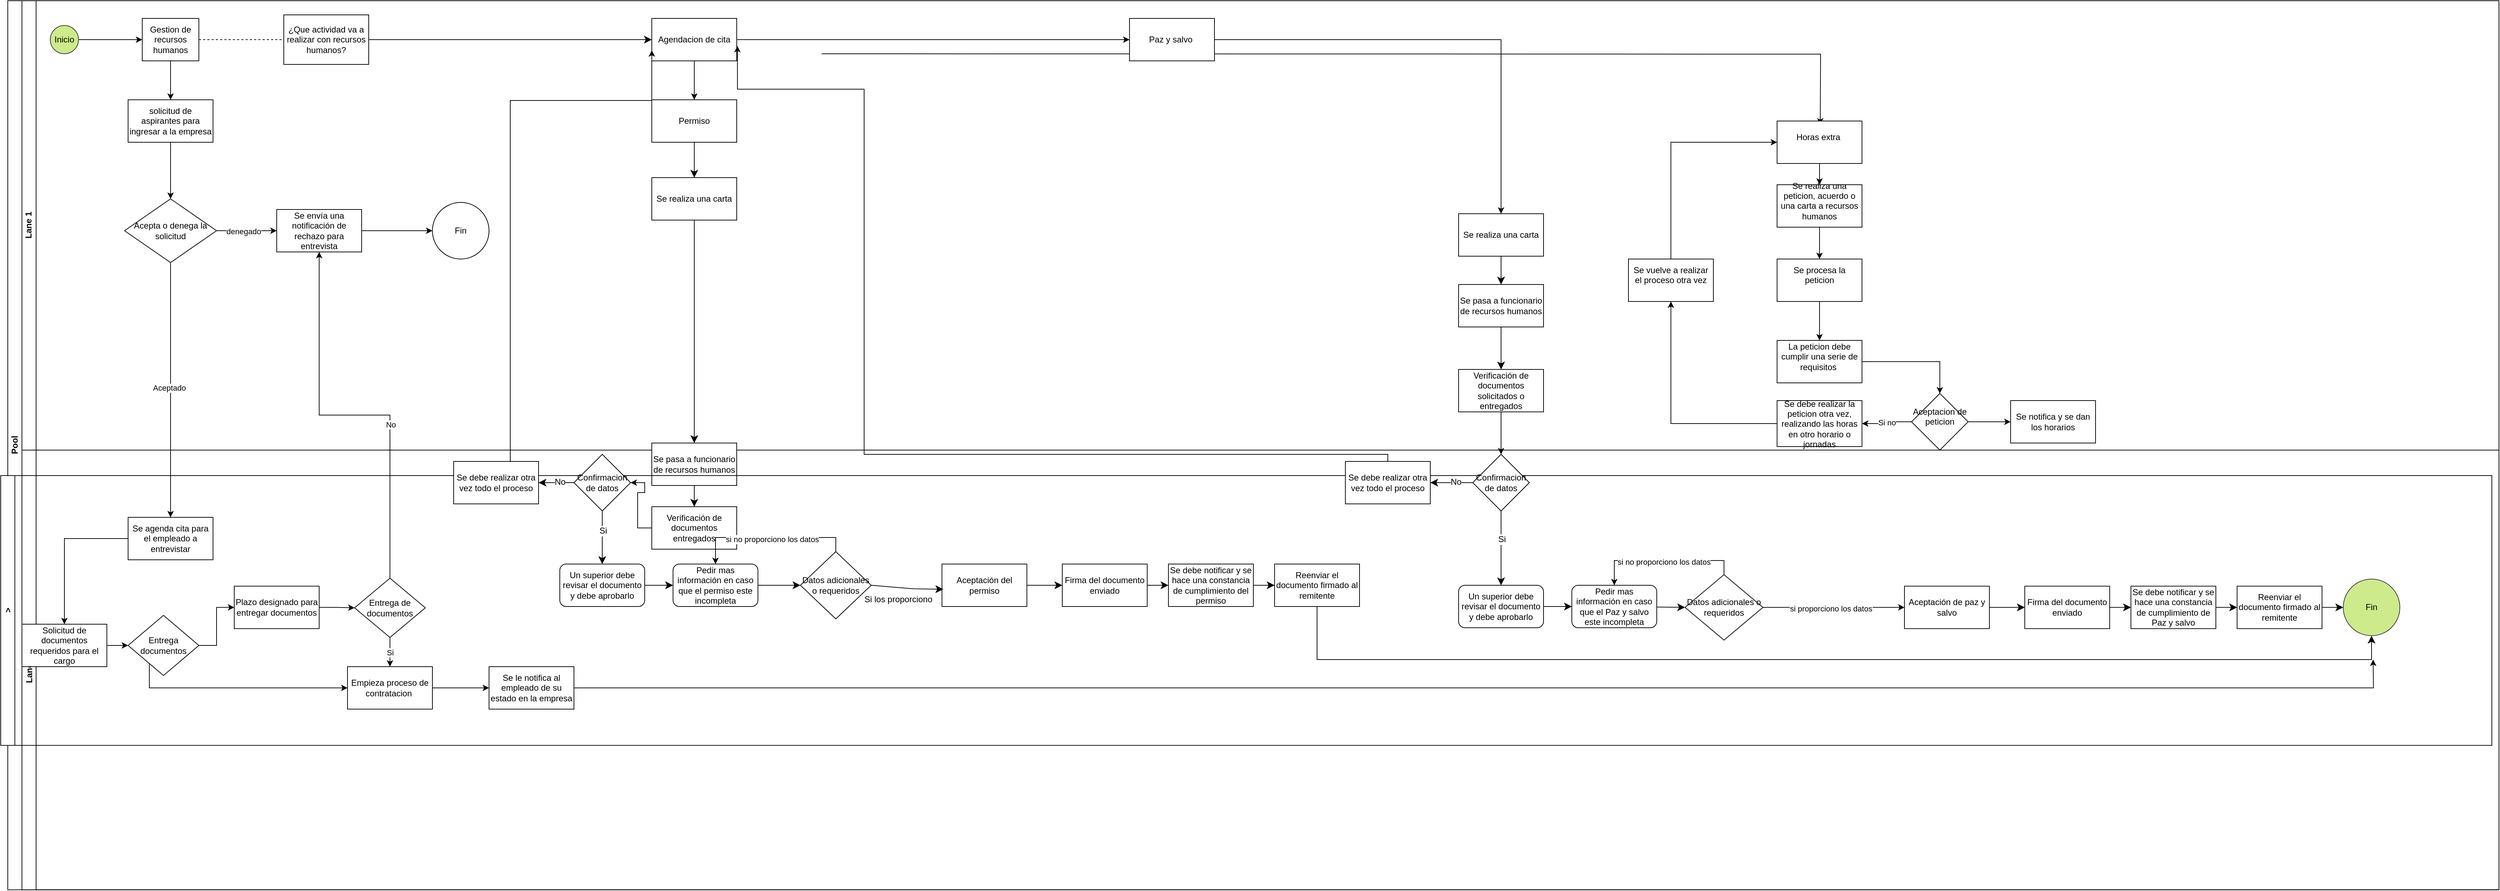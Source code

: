 <mxfile version="24.2.3" type="google">
  <diagram id="prtHgNgQTEPvFCAcTncT" name="Page-1">
    <mxGraphModel grid="1" page="1" gridSize="12" guides="1" tooltips="1" connect="1" arrows="1" fold="1" pageScale="1" pageWidth="1920" pageHeight="1200" math="0" shadow="0">
      <root>
        <mxCell id="0" />
        <mxCell id="1" parent="0" />
        <mxCell id="dNxyNK7c78bLwvsdeMH5-19" value="Pool" style="swimlane;html=1;childLayout=stackLayout;resizeParent=1;resizeParentMax=0;horizontal=0;startSize=20;horizontalStack=0;" vertex="1" parent="1">
          <mxGeometry x="-550" y="59" width="3520" height="1256.25" as="geometry" />
        </mxCell>
        <mxCell id="09VrfscucBev9E92s10k-10" value="" style="edgeStyle=none;curved=1;rounded=0;orthogonalLoop=1;jettySize=auto;html=1;fontSize=12;startSize=8;endSize=8;" edge="1" parent="dNxyNK7c78bLwvsdeMH5-19" source="09VrfscucBev9E92s10k-7" target="09VrfscucBev9E92s10k-9">
          <mxGeometry relative="1" as="geometry" />
        </mxCell>
        <mxCell id="QDIWvdAyVyvwIRi1RJry-98" value="" style="edgeStyle=orthogonalEdgeStyle;rounded=0;orthogonalLoop=1;jettySize=auto;html=1;" edge="1" parent="dNxyNK7c78bLwvsdeMH5-19" source="QDIWvdAyVyvwIRi1RJry-93" target="QDIWvdAyVyvwIRi1RJry-97">
          <mxGeometry relative="1" as="geometry" />
        </mxCell>
        <mxCell id="QDIWvdAyVyvwIRi1RJry-99" value="Aceptado" style="edgeLabel;html=1;align=center;verticalAlign=middle;resizable=0;points=[];" connectable="0" vertex="1" parent="QDIWvdAyVyvwIRi1RJry-98">
          <mxGeometry x="-0.019" y="-2" relative="1" as="geometry">
            <mxPoint as="offset" />
          </mxGeometry>
        </mxCell>
        <mxCell id="dNxyNK7c78bLwvsdeMH5-20" value="Lane 1" style="swimlane;html=1;startSize=20;horizontal=0;" vertex="1" parent="dNxyNK7c78bLwvsdeMH5-19">
          <mxGeometry x="20" width="3500" height="635" as="geometry" />
        </mxCell>
        <mxCell id="dNxyNK7c78bLwvsdeMH5-25" value="" style="edgeStyle=orthogonalEdgeStyle;rounded=0;orthogonalLoop=1;jettySize=auto;html=1;" edge="1" parent="dNxyNK7c78bLwvsdeMH5-20" source="dNxyNK7c78bLwvsdeMH5-23" target="dNxyNK7c78bLwvsdeMH5-24">
          <mxGeometry relative="1" as="geometry" />
        </mxCell>
        <mxCell id="dNxyNK7c78bLwvsdeMH5-23" value="Inicio" style="ellipse;whiteSpace=wrap;html=1;fillColor=#cdeb8b;strokeColor=#36393d;" vertex="1" parent="dNxyNK7c78bLwvsdeMH5-20">
          <mxGeometry x="40" y="35" width="40" height="40" as="geometry" />
        </mxCell>
        <mxCell id="QDIWvdAyVyvwIRi1RJry-90" value="" style="edgeStyle=orthogonalEdgeStyle;rounded=0;orthogonalLoop=1;jettySize=auto;html=1;" edge="1" parent="dNxyNK7c78bLwvsdeMH5-20" source="dNxyNK7c78bLwvsdeMH5-24" target="QDIWvdAyVyvwIRi1RJry-89">
          <mxGeometry relative="1" as="geometry" />
        </mxCell>
        <mxCell id="dNxyNK7c78bLwvsdeMH5-24" value="Gestion de recursos humanos" style="rounded=0;whiteSpace=wrap;html=1;fontFamily=Helvetica;fontSize=12;fontColor=#000000;align=center;" vertex="1" parent="dNxyNK7c78bLwvsdeMH5-20">
          <mxGeometry x="170" y="25" width="80" height="60" as="geometry" />
        </mxCell>
        <mxCell id="dNxyNK7c78bLwvsdeMH5-26" value="¿Que actividad va a realizar con recursos humanos?" style="rounded=0;whiteSpace=wrap;html=1;fontFamily=Helvetica;fontSize=12;fontColor=#000000;align=center;" vertex="1" parent="dNxyNK7c78bLwvsdeMH5-20">
          <mxGeometry x="370" y="20" width="120" height="70" as="geometry" />
        </mxCell>
        <mxCell id="dNxyNK7c78bLwvsdeMH5-27" value="" style="edgeStyle=orthogonalEdgeStyle;rounded=0;orthogonalLoop=1;jettySize=auto;html=1;dashed=1;endArrow=none;endFill=0;" edge="1" parent="dNxyNK7c78bLwvsdeMH5-20" source="dNxyNK7c78bLwvsdeMH5-24" target="dNxyNK7c78bLwvsdeMH5-26">
          <mxGeometry relative="1" as="geometry" />
        </mxCell>
        <mxCell id="QDIWvdAyVyvwIRi1RJry-2" value="" style="edgeStyle=orthogonalEdgeStyle;rounded=0;orthogonalLoop=1;jettySize=auto;html=1;" edge="1" parent="dNxyNK7c78bLwvsdeMH5-20" source="09VrfscucBev9E92s10k-1" target="QDIWvdAyVyvwIRi1RJry-1">
          <mxGeometry relative="1" as="geometry" />
        </mxCell>
        <mxCell id="QDIWvdAyVyvwIRi1RJry-82" value="" style="edgeStyle=orthogonalEdgeStyle;rounded=0;orthogonalLoop=1;jettySize=auto;html=1;" edge="1" parent="dNxyNK7c78bLwvsdeMH5-20" source="09VrfscucBev9E92s10k-1" target="09VrfscucBev9E92s10k-5">
          <mxGeometry relative="1" as="geometry" />
        </mxCell>
        <mxCell id="g19Ql4iww1l-Nfda9e8D-1" style="edgeStyle=orthogonalEdgeStyle;rounded=0;orthogonalLoop=1;jettySize=auto;html=1;" edge="1" parent="dNxyNK7c78bLwvsdeMH5-20">
          <mxGeometry relative="1" as="geometry">
            <mxPoint x="2541" y="175" as="targetPoint" />
            <mxPoint x="1130" y="75.0" as="sourcePoint" />
          </mxGeometry>
        </mxCell>
        <mxCell id="09VrfscucBev9E92s10k-1" value="Agendacion de cita" style="whiteSpace=wrap;html=1;fontColor=#000000;rounded=0;" vertex="1" parent="dNxyNK7c78bLwvsdeMH5-20">
          <mxGeometry x="890" y="25" width="120" height="60" as="geometry" />
        </mxCell>
        <mxCell id="09VrfscucBev9E92s10k-2" value="" style="edgeStyle=none;curved=1;rounded=0;orthogonalLoop=1;jettySize=auto;html=1;fontSize=12;startSize=8;endSize=8;" edge="1" parent="dNxyNK7c78bLwvsdeMH5-20" source="dNxyNK7c78bLwvsdeMH5-26" target="09VrfscucBev9E92s10k-1">
          <mxGeometry relative="1" as="geometry" />
        </mxCell>
        <mxCell id="QDIWvdAyVyvwIRi1RJry-1" value="Paz y salvo&amp;nbsp;" style="whiteSpace=wrap;html=1;fontColor=#000000;rounded=0;" vertex="1" parent="dNxyNK7c78bLwvsdeMH5-20">
          <mxGeometry x="1565" y="25" width="120" height="60" as="geometry" />
        </mxCell>
        <mxCell id="09VrfscucBev9E92s10k-5" value="Permiso" style="whiteSpace=wrap;html=1;fontColor=#000000;rounded=0;" vertex="1" parent="dNxyNK7c78bLwvsdeMH5-20">
          <mxGeometry x="890" y="140" width="120" height="60" as="geometry" />
        </mxCell>
        <mxCell id="09VrfscucBev9E92s10k-7" value="Se realiza una carta" style="whiteSpace=wrap;html=1;fontColor=#000000;rounded=0;" vertex="1" parent="dNxyNK7c78bLwvsdeMH5-20">
          <mxGeometry x="890" y="250" width="120" height="60" as="geometry" />
        </mxCell>
        <mxCell id="09VrfscucBev9E92s10k-8" value="" style="edgeStyle=none;curved=1;rounded=0;orthogonalLoop=1;jettySize=auto;html=1;fontSize=12;startSize=8;endSize=8;" edge="1" parent="dNxyNK7c78bLwvsdeMH5-20" source="09VrfscucBev9E92s10k-5" target="09VrfscucBev9E92s10k-7">
          <mxGeometry relative="1" as="geometry" />
        </mxCell>
        <mxCell id="QDIWvdAyVyvwIRi1RJry-92" value="" style="edgeStyle=orthogonalEdgeStyle;rounded=0;orthogonalLoop=1;jettySize=auto;html=1;entryX=0.5;entryY=0;entryDx=0;entryDy=0;" edge="1" parent="dNxyNK7c78bLwvsdeMH5-20" source="QDIWvdAyVyvwIRi1RJry-89" target="QDIWvdAyVyvwIRi1RJry-93">
          <mxGeometry relative="1" as="geometry">
            <mxPoint x="210" y="280" as="targetPoint" />
          </mxGeometry>
        </mxCell>
        <mxCell id="QDIWvdAyVyvwIRi1RJry-89" value="solicitud de aspirantes para ingresar a la empresa" style="whiteSpace=wrap;html=1;fontColor=#000000;rounded=0;" vertex="1" parent="dNxyNK7c78bLwvsdeMH5-20">
          <mxGeometry x="150" y="140" width="120" height="60" as="geometry" />
        </mxCell>
        <mxCell id="QDIWvdAyVyvwIRi1RJry-95" value="" style="edgeStyle=orthogonalEdgeStyle;rounded=0;orthogonalLoop=1;jettySize=auto;html=1;" edge="1" parent="dNxyNK7c78bLwvsdeMH5-20" source="QDIWvdAyVyvwIRi1RJry-93" target="QDIWvdAyVyvwIRi1RJry-94">
          <mxGeometry relative="1" as="geometry" />
        </mxCell>
        <mxCell id="QDIWvdAyVyvwIRi1RJry-96" value="denegado" style="edgeLabel;html=1;align=center;verticalAlign=middle;resizable=0;points=[];" connectable="0" vertex="1" parent="QDIWvdAyVyvwIRi1RJry-95">
          <mxGeometry x="-0.102" y="-1" relative="1" as="geometry">
            <mxPoint as="offset" />
          </mxGeometry>
        </mxCell>
        <mxCell id="QDIWvdAyVyvwIRi1RJry-93" value="Acepta o denega la solicitud" style="rhombus;whiteSpace=wrap;html=1;" vertex="1" parent="dNxyNK7c78bLwvsdeMH5-20">
          <mxGeometry x="145" y="280" width="130" height="90" as="geometry" />
        </mxCell>
        <mxCell id="QDIWvdAyVyvwIRi1RJry-115" value="" style="edgeStyle=orthogonalEdgeStyle;rounded=0;orthogonalLoop=1;jettySize=auto;html=1;" edge="1" parent="dNxyNK7c78bLwvsdeMH5-20" source="QDIWvdAyVyvwIRi1RJry-94" target="QDIWvdAyVyvwIRi1RJry-114">
          <mxGeometry relative="1" as="geometry" />
        </mxCell>
        <mxCell id="QDIWvdAyVyvwIRi1RJry-94" value="Se envía una notificación de rechazo para entrevista" style="whiteSpace=wrap;html=1;" vertex="1" parent="dNxyNK7c78bLwvsdeMH5-20">
          <mxGeometry x="360" y="295" width="120" height="60" as="geometry" />
        </mxCell>
        <mxCell id="QDIWvdAyVyvwIRi1RJry-114" value="Fin" style="ellipse;whiteSpace=wrap;html=1;" vertex="1" parent="dNxyNK7c78bLwvsdeMH5-20">
          <mxGeometry x="580" y="285" width="80" height="80" as="geometry" />
        </mxCell>
        <mxCell id="g19Ql4iww1l-Nfda9e8D-4" value="" style="edgeStyle=orthogonalEdgeStyle;rounded=0;orthogonalLoop=1;jettySize=auto;html=1;" edge="1" parent="dNxyNK7c78bLwvsdeMH5-20" source="g19Ql4iww1l-Nfda9e8D-2" target="g19Ql4iww1l-Nfda9e8D-3">
          <mxGeometry relative="1" as="geometry" />
        </mxCell>
        <mxCell id="g19Ql4iww1l-Nfda9e8D-2" value="Horas extra&amp;nbsp;&lt;div&gt;&lt;br&gt;&lt;/div&gt;" style="whiteSpace=wrap;html=1;fontColor=#000000;rounded=0;" vertex="1" parent="dNxyNK7c78bLwvsdeMH5-20">
          <mxGeometry x="2480" y="170" width="120" height="60" as="geometry" />
        </mxCell>
        <mxCell id="g19Ql4iww1l-Nfda9e8D-6" value="" style="edgeStyle=orthogonalEdgeStyle;rounded=0;orthogonalLoop=1;jettySize=auto;html=1;" edge="1" parent="dNxyNK7c78bLwvsdeMH5-20" source="g19Ql4iww1l-Nfda9e8D-3" target="g19Ql4iww1l-Nfda9e8D-5">
          <mxGeometry relative="1" as="geometry" />
        </mxCell>
        <mxCell id="g19Ql4iww1l-Nfda9e8D-3" value="Se realiza una peticion, acuerdo o una carta a recursos humanos&lt;div&gt;&lt;br&gt;&lt;/div&gt;" style="whiteSpace=wrap;html=1;fontColor=#000000;rounded=0;" vertex="1" parent="dNxyNK7c78bLwvsdeMH5-20">
          <mxGeometry x="2480" y="260" width="120" height="60" as="geometry" />
        </mxCell>
        <mxCell id="g19Ql4iww1l-Nfda9e8D-5" value="Se procesa la peticion&lt;div&gt;&lt;br&gt;&lt;/div&gt;" style="whiteSpace=wrap;html=1;fontColor=#000000;rounded=0;" vertex="1" parent="dNxyNK7c78bLwvsdeMH5-20">
          <mxGeometry x="2480" y="365" width="120" height="60" as="geometry" />
        </mxCell>
        <mxCell id="g19Ql4iww1l-Nfda9e8D-8" value="" style="edgeStyle=orthogonalEdgeStyle;rounded=0;orthogonalLoop=1;jettySize=auto;html=1;" edge="1" parent="dNxyNK7c78bLwvsdeMH5-20" source="g19Ql4iww1l-Nfda9e8D-5" target="g19Ql4iww1l-Nfda9e8D-7">
          <mxGeometry relative="1" as="geometry" />
        </mxCell>
        <mxCell id="g19Ql4iww1l-Nfda9e8D-10" value="" style="edgeStyle=orthogonalEdgeStyle;rounded=0;orthogonalLoop=1;jettySize=auto;html=1;" edge="1" parent="dNxyNK7c78bLwvsdeMH5-20" source="g19Ql4iww1l-Nfda9e8D-7" target="g19Ql4iww1l-Nfda9e8D-9">
          <mxGeometry relative="1" as="geometry" />
        </mxCell>
        <mxCell id="g19Ql4iww1l-Nfda9e8D-7" value="La peticion debe cumplir una serie de requisitos&amp;nbsp;&lt;div&gt;&lt;br&gt;&lt;/div&gt;" style="whiteSpace=wrap;html=1;fontColor=#000000;rounded=0;" vertex="1" parent="dNxyNK7c78bLwvsdeMH5-20">
          <mxGeometry x="2480" y="480" width="120" height="60" as="geometry" />
        </mxCell>
        <mxCell id="g19Ql4iww1l-Nfda9e8D-12" value="" style="edgeStyle=orthogonalEdgeStyle;rounded=0;orthogonalLoop=1;jettySize=auto;html=1;" edge="1" parent="dNxyNK7c78bLwvsdeMH5-20" source="g19Ql4iww1l-Nfda9e8D-9" target="g19Ql4iww1l-Nfda9e8D-11">
          <mxGeometry relative="1" as="geometry" />
        </mxCell>
        <mxCell id="g19Ql4iww1l-Nfda9e8D-13" value="Si no" style="edgeLabel;html=1;align=center;verticalAlign=middle;resizable=0;points=[];" connectable="0" vertex="1" parent="g19Ql4iww1l-Nfda9e8D-12">
          <mxGeometry x="-0.004" relative="1" as="geometry">
            <mxPoint as="offset" />
          </mxGeometry>
        </mxCell>
        <mxCell id="g19Ql4iww1l-Nfda9e8D-19" value="" style="edgeStyle=orthogonalEdgeStyle;rounded=0;orthogonalLoop=1;jettySize=auto;html=1;" edge="1" parent="dNxyNK7c78bLwvsdeMH5-20" source="g19Ql4iww1l-Nfda9e8D-9" target="g19Ql4iww1l-Nfda9e8D-18">
          <mxGeometry relative="1" as="geometry" />
        </mxCell>
        <mxCell id="g19Ql4iww1l-Nfda9e8D-9" value="Aceptacion de peticion&lt;div&gt;&lt;br&gt;&lt;/div&gt;" style="rhombus;whiteSpace=wrap;html=1;fontColor=#000000;rounded=0;" vertex="1" parent="dNxyNK7c78bLwvsdeMH5-20">
          <mxGeometry x="2670" y="555" width="80" height="80" as="geometry" />
        </mxCell>
        <mxCell id="g19Ql4iww1l-Nfda9e8D-11" value="Se debe realizar la peticion otra vez, realizando las horas en otro horario o jornadas" style="whiteSpace=wrap;html=1;fontColor=#000000;rounded=0;" vertex="1" parent="dNxyNK7c78bLwvsdeMH5-20">
          <mxGeometry x="2480" y="565" width="120" height="65" as="geometry" />
        </mxCell>
        <mxCell id="g19Ql4iww1l-Nfda9e8D-17" style="edgeStyle=orthogonalEdgeStyle;rounded=0;orthogonalLoop=1;jettySize=auto;html=1;entryX=0;entryY=0.5;entryDx=0;entryDy=0;exitX=0.5;exitY=0;exitDx=0;exitDy=0;" edge="1" parent="dNxyNK7c78bLwvsdeMH5-20" source="g19Ql4iww1l-Nfda9e8D-14" target="g19Ql4iww1l-Nfda9e8D-2">
          <mxGeometry relative="1" as="geometry" />
        </mxCell>
        <mxCell id="g19Ql4iww1l-Nfda9e8D-14" value="Se vuelve a realizar el proceso otra vez&lt;div&gt;&lt;br&gt;&lt;/div&gt;" style="whiteSpace=wrap;html=1;fontColor=#000000;rounded=0;" vertex="1" parent="dNxyNK7c78bLwvsdeMH5-20">
          <mxGeometry x="2270" y="365" width="120" height="60" as="geometry" />
        </mxCell>
        <mxCell id="g19Ql4iww1l-Nfda9e8D-15" value="" style="edgeStyle=orthogonalEdgeStyle;rounded=0;orthogonalLoop=1;jettySize=auto;html=1;" edge="1" parent="dNxyNK7c78bLwvsdeMH5-20" source="g19Ql4iww1l-Nfda9e8D-11" target="g19Ql4iww1l-Nfda9e8D-14">
          <mxGeometry relative="1" as="geometry" />
        </mxCell>
        <mxCell id="g19Ql4iww1l-Nfda9e8D-18" value="Se notifica y se dan los horarios" style="whiteSpace=wrap;html=1;fontColor=#000000;rounded=0;" vertex="1" parent="dNxyNK7c78bLwvsdeMH5-20">
          <mxGeometry x="2810" y="565" width="120" height="60" as="geometry" />
        </mxCell>
        <mxCell id="dNxyNK7c78bLwvsdeMH5-21" value="Lane 2" style="swimlane;html=1;startSize=20;horizontal=0;" vertex="1" parent="dNxyNK7c78bLwvsdeMH5-19">
          <mxGeometry x="20" y="635" width="3500" height="621.25" as="geometry" />
        </mxCell>
        <mxCell id="09VrfscucBev9E92s10k-11" value="Verificación de documentos entregados" style="whiteSpace=wrap;html=1;fontColor=#000000;rounded=0;" vertex="1" parent="dNxyNK7c78bLwvsdeMH5-21">
          <mxGeometry x="890" y="80" width="120" height="60" as="geometry" />
        </mxCell>
        <mxCell id="09VrfscucBev9E92s10k-9" value="Se pasa a funcionario de recursos humanos" style="whiteSpace=wrap;html=1;fontColor=#000000;rounded=0;" vertex="1" parent="dNxyNK7c78bLwvsdeMH5-21">
          <mxGeometry x="890" y="-10" width="120" height="60" as="geometry" />
        </mxCell>
        <mxCell id="09VrfscucBev9E92s10k-12" value="" style="edgeStyle=none;curved=1;rounded=0;orthogonalLoop=1;jettySize=auto;html=1;fontSize=12;startSize=8;endSize=8;" edge="1" parent="dNxyNK7c78bLwvsdeMH5-21" source="09VrfscucBev9E92s10k-9" target="09VrfscucBev9E92s10k-11">
          <mxGeometry relative="1" as="geometry" />
        </mxCell>
        <mxCell id="QDIWvdAyVyvwIRi1RJry-97" value="Se agenda cita para el empleado a entrevistar" style="whiteSpace=wrap;html=1;" vertex="1" parent="dNxyNK7c78bLwvsdeMH5-21">
          <mxGeometry x="150" y="95" width="120" height="60" as="geometry" />
        </mxCell>
        <mxCell id="dNxyNK7c78bLwvsdeMH5-22" value="&amp;gt;" style="swimlane;html=1;startSize=20;horizontal=0;" vertex="1" parent="1">
          <mxGeometry x="-560" y="730" width="3520" height="381.25" as="geometry" />
        </mxCell>
        <mxCell id="09VrfscucBev9E92s10k-25" value="" style="edgeStyle=none;curved=1;rounded=0;orthogonalLoop=1;jettySize=auto;html=1;fontSize=12;startSize=8;endSize=8;entryX=0.5;entryY=0;entryDx=0;entryDy=0;" edge="1" parent="dNxyNK7c78bLwvsdeMH5-22" source="09VrfscucBev9E92s10k-13" target="09VrfscucBev9E92s10k-56">
          <mxGeometry relative="1" as="geometry">
            <mxPoint x="930" y="-40" as="targetPoint" />
          </mxGeometry>
        </mxCell>
        <mxCell id="09VrfscucBev9E92s10k-48" value="Si&lt;br&gt;" style="edgeLabel;html=1;align=center;verticalAlign=middle;resizable=0;points=[];;fontSize=12;" connectable="0" vertex="1" parent="09VrfscucBev9E92s10k-25">
          <mxGeometry x="-0.25" y="1" relative="1" as="geometry">
            <mxPoint as="offset" />
          </mxGeometry>
        </mxCell>
        <mxCell id="QDIWvdAyVyvwIRi1RJry-41" value="" style="edgeStyle=none;curved=1;rounded=0;orthogonalLoop=1;jettySize=auto;html=1;fontSize=12;startSize=8;endSize=8;entryX=0.5;entryY=0;entryDx=0;entryDy=0;" edge="1" parent="dNxyNK7c78bLwvsdeMH5-22" source="QDIWvdAyVyvwIRi1RJry-37" target="QDIWvdAyVyvwIRi1RJry-53">
          <mxGeometry relative="1" as="geometry">
            <mxPoint x="2200" y="-10" as="targetPoint" />
          </mxGeometry>
        </mxCell>
        <mxCell id="QDIWvdAyVyvwIRi1RJry-42" value="Si&lt;br&gt;" style="edgeLabel;html=1;align=center;verticalAlign=middle;resizable=0;points=[];;fontSize=12;" connectable="0" vertex="1" parent="QDIWvdAyVyvwIRi1RJry-41">
          <mxGeometry x="-0.25" y="1" relative="1" as="geometry">
            <mxPoint as="offset" />
          </mxGeometry>
        </mxCell>
        <mxCell id="QDIWvdAyVyvwIRi1RJry-32" value="Se realiza una carta" style="whiteSpace=wrap;html=1;fontColor=#000000;rounded=0;" vertex="1" parent="dNxyNK7c78bLwvsdeMH5-22">
          <mxGeometry x="2060" y="-370" width="120" height="60" as="geometry" />
        </mxCell>
        <mxCell id="QDIWvdAyVyvwIRi1RJry-34" value="Se pasa a funcionario de recursos humanos" style="whiteSpace=wrap;html=1;fontColor=#000000;rounded=0;" vertex="1" parent="dNxyNK7c78bLwvsdeMH5-22">
          <mxGeometry x="2060" y="-270" width="120" height="60" as="geometry" />
        </mxCell>
        <mxCell id="QDIWvdAyVyvwIRi1RJry-31" value="" style="edgeStyle=none;curved=1;rounded=0;orthogonalLoop=1;jettySize=auto;html=1;fontSize=12;startSize=8;endSize=8;" edge="1" parent="dNxyNK7c78bLwvsdeMH5-22" source="QDIWvdAyVyvwIRi1RJry-32" target="QDIWvdAyVyvwIRi1RJry-34">
          <mxGeometry relative="1" as="geometry" />
        </mxCell>
        <mxCell id="09VrfscucBev9E92s10k-13" value="Confirmacion de datos" style="rhombus;whiteSpace=wrap;html=1;fontColor=#000000;rounded=0;" vertex="1" parent="dNxyNK7c78bLwvsdeMH5-22">
          <mxGeometry x="810" y="-30" width="80" height="80" as="geometry" />
        </mxCell>
        <mxCell id="QDIWvdAyVyvwIRi1RJry-37" value="Confirmacion de datos" style="rhombus;whiteSpace=wrap;html=1;fontColor=#000000;rounded=0;" vertex="1" parent="dNxyNK7c78bLwvsdeMH5-22">
          <mxGeometry x="2080" y="-30" width="80" height="80" as="geometry" />
        </mxCell>
        <mxCell id="QDIWvdAyVyvwIRi1RJry-36" value="Se debe realizar otra vez todo el proceso" style="whiteSpace=wrap;html=1;fontColor=#000000;rounded=0;" vertex="1" parent="dNxyNK7c78bLwvsdeMH5-22">
          <mxGeometry x="1900" y="-20" width="120" height="60" as="geometry" />
        </mxCell>
        <mxCell id="QDIWvdAyVyvwIRi1RJry-38" value="" style="edgeStyle=none;curved=1;rounded=0;orthogonalLoop=1;jettySize=auto;html=1;fontSize=12;startSize=8;endSize=8;" edge="1" parent="dNxyNK7c78bLwvsdeMH5-22" source="QDIWvdAyVyvwIRi1RJry-37" target="QDIWvdAyVyvwIRi1RJry-36">
          <mxGeometry relative="1" as="geometry" />
        </mxCell>
        <mxCell id="QDIWvdAyVyvwIRi1RJry-39" value="No" style="edgeLabel;html=1;align=center;verticalAlign=middle;resizable=0;points=[];;fontSize=12;" connectable="0" vertex="1" parent="QDIWvdAyVyvwIRi1RJry-38">
          <mxGeometry x="-0.2" y="-1" relative="1" as="geometry">
            <mxPoint as="offset" />
          </mxGeometry>
        </mxCell>
        <mxCell id="QDIWvdAyVyvwIRi1RJry-61" value="" style="edgeStyle=orthogonalEdgeStyle;rounded=0;orthogonalLoop=1;jettySize=auto;html=1;" edge="1" parent="dNxyNK7c78bLwvsdeMH5-22" source="QDIWvdAyVyvwIRi1RJry-35" target="QDIWvdAyVyvwIRi1RJry-37">
          <mxGeometry relative="1" as="geometry" />
        </mxCell>
        <mxCell id="QDIWvdAyVyvwIRi1RJry-35" value="Verificación de documentos solicitados o entregados" style="whiteSpace=wrap;html=1;fontColor=#000000;rounded=0;" vertex="1" parent="dNxyNK7c78bLwvsdeMH5-22">
          <mxGeometry x="2060" y="-150" width="120" height="60" as="geometry" />
        </mxCell>
        <mxCell id="09VrfscucBev9E92s10k-15" value="Se debe realizar otra vez todo el proceso" style="whiteSpace=wrap;html=1;fontColor=#000000;rounded=0;" vertex="1" parent="dNxyNK7c78bLwvsdeMH5-22">
          <mxGeometry x="640" y="-20" width="120" height="60" as="geometry" />
        </mxCell>
        <mxCell id="09VrfscucBev9E92s10k-16" value="" style="edgeStyle=none;curved=1;rounded=0;orthogonalLoop=1;jettySize=auto;html=1;fontSize=12;startSize=8;endSize=8;" edge="1" parent="dNxyNK7c78bLwvsdeMH5-22" source="09VrfscucBev9E92s10k-13" target="09VrfscucBev9E92s10k-15">
          <mxGeometry relative="1" as="geometry" />
        </mxCell>
        <mxCell id="09VrfscucBev9E92s10k-17" value="No" style="edgeLabel;html=1;align=center;verticalAlign=middle;resizable=0;points=[];;fontSize=12;" connectable="0" vertex="1" parent="09VrfscucBev9E92s10k-16">
          <mxGeometry x="-0.2" y="-1" relative="1" as="geometry">
            <mxPoint as="offset" />
          </mxGeometry>
        </mxCell>
        <mxCell id="QDIWvdAyVyvwIRi1RJry-33" value="" style="edgeStyle=none;curved=1;rounded=0;orthogonalLoop=1;jettySize=auto;html=1;fontSize=12;startSize=8;endSize=8;" edge="1" parent="dNxyNK7c78bLwvsdeMH5-22" source="QDIWvdAyVyvwIRi1RJry-34" target="QDIWvdAyVyvwIRi1RJry-35">
          <mxGeometry relative="1" as="geometry" />
        </mxCell>
        <mxCell id="09VrfscucBev9E92s10k-43" value="" style="edgeStyle=none;curved=1;rounded=0;orthogonalLoop=1;jettySize=auto;html=1;fontSize=12;startSize=8;endSize=8;" edge="1" parent="dNxyNK7c78bLwvsdeMH5-22" source="09VrfscucBev9E92s10k-24" target="09VrfscucBev9E92s10k-42">
          <mxGeometry relative="1" as="geometry" />
        </mxCell>
        <mxCell id="09VrfscucBev9E92s10k-24" value="Aceptación del permiso" style="whiteSpace=wrap;html=1;fontColor=#000000;rounded=0;" vertex="1" parent="dNxyNK7c78bLwvsdeMH5-22">
          <mxGeometry x="1330" y="125" width="120" height="60" as="geometry" />
        </mxCell>
        <mxCell id="09VrfscucBev9E92s10k-45" value="" style="edgeStyle=none;curved=1;rounded=0;orthogonalLoop=1;jettySize=auto;html=1;fontSize=12;startSize=8;endSize=8;" edge="1" parent="dNxyNK7c78bLwvsdeMH5-22" source="09VrfscucBev9E92s10k-42" target="09VrfscucBev9E92s10k-44">
          <mxGeometry relative="1" as="geometry" />
        </mxCell>
        <mxCell id="09VrfscucBev9E92s10k-42" value="Firma del documento enviado" style="whiteSpace=wrap;html=1;fontColor=#000000;rounded=0;" vertex="1" parent="dNxyNK7c78bLwvsdeMH5-22">
          <mxGeometry x="1500" y="125" width="120" height="60" as="geometry" />
        </mxCell>
        <mxCell id="09VrfscucBev9E92s10k-51" value="" style="edgeStyle=none;curved=1;rounded=0;orthogonalLoop=1;jettySize=auto;html=1;fontSize=12;startSize=8;endSize=8;" edge="1" parent="dNxyNK7c78bLwvsdeMH5-22" source="09VrfscucBev9E92s10k-44" target="09VrfscucBev9E92s10k-50">
          <mxGeometry relative="1" as="geometry" />
        </mxCell>
        <mxCell id="09VrfscucBev9E92s10k-44" value="Se debe notificar y se hace una constancia de cumplimiento del permiso" style="whiteSpace=wrap;html=1;fontColor=#000000;rounded=0;" vertex="1" parent="dNxyNK7c78bLwvsdeMH5-22">
          <mxGeometry x="1650" y="125" width="120" height="60" as="geometry" />
        </mxCell>
        <mxCell id="09VrfscucBev9E92s10k-55" value="" style="edgeStyle=none;curved=0;rounded=0;orthogonalLoop=1;jettySize=auto;html=1;fontSize=12;startSize=8;endSize=8;entryX=0.5;entryY=1;entryDx=0;entryDy=0;" edge="1" parent="dNxyNK7c78bLwvsdeMH5-22" source="09VrfscucBev9E92s10k-50" target="QDIWvdAyVyvwIRi1RJry-49">
          <mxGeometry relative="1" as="geometry">
            <mxPoint x="1950" y="155" as="targetPoint" />
            <Array as="points">
              <mxPoint x="1860" y="260" />
              <mxPoint x="2600" y="260" />
              <mxPoint x="3350" y="260" />
            </Array>
          </mxGeometry>
        </mxCell>
        <mxCell id="09VrfscucBev9E92s10k-50" value="Reenviar el documento firmado al remitente" style="whiteSpace=wrap;html=1;fontColor=#000000;rounded=0;" vertex="1" parent="dNxyNK7c78bLwvsdeMH5-22">
          <mxGeometry x="1800" y="125" width="120" height="60" as="geometry" />
        </mxCell>
        <mxCell id="09VrfscucBev9E92s10k-60" style="edgeStyle=none;curved=1;rounded=0;orthogonalLoop=1;jettySize=auto;html=1;entryX=0;entryY=0.5;entryDx=0;entryDy=0;fontSize=12;startSize=8;endSize=8;" edge="1" parent="dNxyNK7c78bLwvsdeMH5-22" source="09VrfscucBev9E92s10k-56" target="09VrfscucBev9E92s10k-59">
          <mxGeometry relative="1" as="geometry" />
        </mxCell>
        <mxCell id="09VrfscucBev9E92s10k-56" value="Un superior debe revisar el documento y debe aprobarlo" style="rounded=1;whiteSpace=wrap;html=1;" vertex="1" parent="dNxyNK7c78bLwvsdeMH5-22">
          <mxGeometry x="790" y="125" width="120" height="60" as="geometry" />
        </mxCell>
        <mxCell id="09VrfscucBev9E92s10k-61" value="" style="edgeStyle=none;curved=1;rounded=0;orthogonalLoop=1;jettySize=auto;html=1;fontSize=12;startSize=8;endSize=8;entryX=0;entryY=0.5;entryDx=0;entryDy=0;" edge="1" parent="dNxyNK7c78bLwvsdeMH5-22" source="09VrfscucBev9E92s10k-59" target="09VrfscucBev9E92s10k-62">
          <mxGeometry relative="1" as="geometry" />
        </mxCell>
        <mxCell id="09VrfscucBev9E92s10k-59" value="Pedir mas información en caso que el permiso este incompleta" style="rounded=1;whiteSpace=wrap;html=1;" vertex="1" parent="dNxyNK7c78bLwvsdeMH5-22">
          <mxGeometry x="950" y="125" width="120" height="60" as="geometry" />
        </mxCell>
        <mxCell id="09VrfscucBev9E92s10k-64" value="" style="edgeStyle=none;curved=0;rounded=0;orthogonalLoop=1;jettySize=auto;html=1;fontSize=12;startSize=8;endSize=8;exitX=1;exitY=0.5;exitDx=0;exitDy=0;" edge="1" parent="dNxyNK7c78bLwvsdeMH5-22" source="09VrfscucBev9E92s10k-62">
          <mxGeometry relative="1" as="geometry">
            <mxPoint x="1229.998" y="164.319" as="sourcePoint" />
            <mxPoint x="1331.81" y="160.683" as="targetPoint" />
            <Array as="points">
              <mxPoint x="1290" y="160" />
            </Array>
          </mxGeometry>
        </mxCell>
        <mxCell id="09VrfscucBev9E92s10k-65" value="Si los proporciono" style="edgeLabel;html=1;align=center;verticalAlign=middle;resizable=0;points=[];;fontSize=12;" connectable="0" vertex="1" parent="09VrfscucBev9E92s10k-64">
          <mxGeometry x="-0.338" y="-2" relative="1" as="geometry">
            <mxPoint x="4" y="15" as="offset" />
          </mxGeometry>
        </mxCell>
        <mxCell id="QDIWvdAyVyvwIRi1RJry-77" style="edgeStyle=orthogonalEdgeStyle;rounded=0;orthogonalLoop=1;jettySize=auto;html=1;exitX=0.5;exitY=0;exitDx=0;exitDy=0;entryX=0.5;entryY=0;entryDx=0;entryDy=0;" edge="1" parent="dNxyNK7c78bLwvsdeMH5-22" source="09VrfscucBev9E92s10k-62" target="09VrfscucBev9E92s10k-59">
          <mxGeometry relative="1" as="geometry" />
        </mxCell>
        <mxCell id="QDIWvdAyVyvwIRi1RJry-78" value="si no proporciono los datos" style="edgeLabel;html=1;align=center;verticalAlign=middle;resizable=0;points=[];" connectable="0" vertex="1" parent="QDIWvdAyVyvwIRi1RJry-77">
          <mxGeometry x="0.169" y="2" relative="1" as="geometry">
            <mxPoint x="23" as="offset" />
          </mxGeometry>
        </mxCell>
        <mxCell id="09VrfscucBev9E92s10k-62" value="Datos adicionales o requeridos" style="rhombus;whiteSpace=wrap;html=1;" vertex="1" parent="dNxyNK7c78bLwvsdeMH5-22">
          <mxGeometry x="1130" y="107.5" width="100" height="95" as="geometry" />
        </mxCell>
        <mxCell id="09VrfscucBev9E92s10k-63" style="edgeStyle=none;curved=1;rounded=0;orthogonalLoop=1;jettySize=auto;html=1;exitX=0;exitY=0.5;exitDx=0;exitDy=0;fontSize=12;startSize=8;endSize=8;" edge="1" parent="dNxyNK7c78bLwvsdeMH5-22" source="09VrfscucBev9E92s10k-62" target="09VrfscucBev9E92s10k-62">
          <mxGeometry relative="1" as="geometry" />
        </mxCell>
        <mxCell id="QDIWvdAyVyvwIRi1RJry-44" value="Aceptación de paz y salvo" style="whiteSpace=wrap;html=1;fontColor=#000000;rounded=0;" vertex="1" parent="dNxyNK7c78bLwvsdeMH5-22">
          <mxGeometry x="2690" y="156.25" width="120" height="60" as="geometry" />
        </mxCell>
        <mxCell id="QDIWvdAyVyvwIRi1RJry-46" value="Firma del documento enviado" style="whiteSpace=wrap;html=1;fontColor=#000000;rounded=0;" vertex="1" parent="dNxyNK7c78bLwvsdeMH5-22">
          <mxGeometry x="2860" y="156.25" width="120" height="60" as="geometry" />
        </mxCell>
        <mxCell id="QDIWvdAyVyvwIRi1RJry-43" value="" style="edgeStyle=none;curved=1;rounded=0;orthogonalLoop=1;jettySize=auto;html=1;fontSize=12;startSize=8;endSize=8;" edge="1" parent="dNxyNK7c78bLwvsdeMH5-22" source="QDIWvdAyVyvwIRi1RJry-44" target="QDIWvdAyVyvwIRi1RJry-46">
          <mxGeometry relative="1" as="geometry" />
        </mxCell>
        <mxCell id="QDIWvdAyVyvwIRi1RJry-48" value="Se debe notificar y se hace una constancia de cumplimiento de Paz y salvo" style="whiteSpace=wrap;html=1;fontColor=#000000;rounded=0;" vertex="1" parent="dNxyNK7c78bLwvsdeMH5-22">
          <mxGeometry x="3010" y="156.25" width="120" height="60" as="geometry" />
        </mxCell>
        <mxCell id="QDIWvdAyVyvwIRi1RJry-45" value="" style="edgeStyle=none;curved=1;rounded=0;orthogonalLoop=1;jettySize=auto;html=1;fontSize=12;startSize=8;endSize=8;" edge="1" parent="dNxyNK7c78bLwvsdeMH5-22" source="QDIWvdAyVyvwIRi1RJry-46" target="QDIWvdAyVyvwIRi1RJry-48">
          <mxGeometry relative="1" as="geometry" />
        </mxCell>
        <mxCell id="QDIWvdAyVyvwIRi1RJry-49" value="Fin" style="ellipse;whiteSpace=wrap;html=1;aspect=fixed;fillColor=#cdeb8b;strokeColor=#36393d;" vertex="1" parent="dNxyNK7c78bLwvsdeMH5-22">
          <mxGeometry x="3310" y="146.25" width="80" height="80" as="geometry" />
        </mxCell>
        <mxCell id="QDIWvdAyVyvwIRi1RJry-50" value="" style="edgeStyle=none;curved=1;rounded=0;orthogonalLoop=1;jettySize=auto;html=1;fontSize=12;startSize=8;endSize=8;" edge="1" parent="dNxyNK7c78bLwvsdeMH5-22" source="QDIWvdAyVyvwIRi1RJry-51" target="QDIWvdAyVyvwIRi1RJry-49">
          <mxGeometry relative="1" as="geometry" />
        </mxCell>
        <mxCell id="QDIWvdAyVyvwIRi1RJry-51" value="Reenviar el documento firmado al remitente" style="whiteSpace=wrap;html=1;fontColor=#000000;rounded=0;" vertex="1" parent="dNxyNK7c78bLwvsdeMH5-22">
          <mxGeometry x="3160" y="156.25" width="120" height="60" as="geometry" />
        </mxCell>
        <mxCell id="QDIWvdAyVyvwIRi1RJry-47" value="" style="edgeStyle=none;curved=1;rounded=0;orthogonalLoop=1;jettySize=auto;html=1;fontSize=12;startSize=8;endSize=8;" edge="1" parent="dNxyNK7c78bLwvsdeMH5-22" source="QDIWvdAyVyvwIRi1RJry-48" target="QDIWvdAyVyvwIRi1RJry-51">
          <mxGeometry relative="1" as="geometry" />
        </mxCell>
        <mxCell id="QDIWvdAyVyvwIRi1RJry-53" value="Un superior debe revisar el documento y debe aprobarlo" style="rounded=1;whiteSpace=wrap;html=1;" vertex="1" parent="dNxyNK7c78bLwvsdeMH5-22">
          <mxGeometry x="2060" y="155" width="120" height="60" as="geometry" />
        </mxCell>
        <mxCell id="QDIWvdAyVyvwIRi1RJry-55" value="Pedir mas información en caso que el Paz y salvo este incompleta" style="rounded=1;whiteSpace=wrap;html=1;" vertex="1" parent="dNxyNK7c78bLwvsdeMH5-22">
          <mxGeometry x="2220" y="155" width="120" height="60" as="geometry" />
        </mxCell>
        <mxCell id="QDIWvdAyVyvwIRi1RJry-52" style="edgeStyle=none;curved=1;rounded=0;orthogonalLoop=1;jettySize=auto;html=1;entryX=0;entryY=0.5;entryDx=0;entryDy=0;fontSize=12;startSize=8;endSize=8;" edge="1" parent="dNxyNK7c78bLwvsdeMH5-22" source="QDIWvdAyVyvwIRi1RJry-53" target="QDIWvdAyVyvwIRi1RJry-55">
          <mxGeometry relative="1" as="geometry" />
        </mxCell>
        <mxCell id="QDIWvdAyVyvwIRi1RJry-70" style="edgeStyle=orthogonalEdgeStyle;rounded=0;orthogonalLoop=1;jettySize=auto;html=1;exitX=0.5;exitY=0;exitDx=0;exitDy=0;entryX=0.5;entryY=0;entryDx=0;entryDy=0;" edge="1" parent="dNxyNK7c78bLwvsdeMH5-22" source="QDIWvdAyVyvwIRi1RJry-58" target="QDIWvdAyVyvwIRi1RJry-55">
          <mxGeometry relative="1" as="geometry">
            <mxPoint x="2435" y="80" as="targetPoint" />
          </mxGeometry>
        </mxCell>
        <mxCell id="QDIWvdAyVyvwIRi1RJry-76" value="si no proporciono los datos" style="edgeLabel;html=1;align=center;verticalAlign=middle;resizable=0;points=[];" connectable="0" vertex="1" parent="QDIWvdAyVyvwIRi1RJry-70">
          <mxGeometry x="0.002" y="2" relative="1" as="geometry">
            <mxPoint as="offset" />
          </mxGeometry>
        </mxCell>
        <mxCell id="QDIWvdAyVyvwIRi1RJry-74" style="edgeStyle=orthogonalEdgeStyle;rounded=0;orthogonalLoop=1;jettySize=auto;html=1;" edge="1" parent="dNxyNK7c78bLwvsdeMH5-22" source="QDIWvdAyVyvwIRi1RJry-58" target="QDIWvdAyVyvwIRi1RJry-44">
          <mxGeometry relative="1" as="geometry" />
        </mxCell>
        <mxCell id="QDIWvdAyVyvwIRi1RJry-75" value="si proporciono los datos" style="edgeLabel;html=1;align=center;verticalAlign=middle;resizable=0;points=[];" connectable="0" vertex="1" parent="QDIWvdAyVyvwIRi1RJry-74">
          <mxGeometry x="-0.046" y="-1" relative="1" as="geometry">
            <mxPoint as="offset" />
          </mxGeometry>
        </mxCell>
        <mxCell id="QDIWvdAyVyvwIRi1RJry-58" value="Datos adicionales o requeridos" style="rhombus;whiteSpace=wrap;html=1;" vertex="1" parent="dNxyNK7c78bLwvsdeMH5-22">
          <mxGeometry x="2380" y="140" width="110" height="92.5" as="geometry" />
        </mxCell>
        <mxCell id="QDIWvdAyVyvwIRi1RJry-54" value="" style="edgeStyle=none;curved=1;rounded=0;orthogonalLoop=1;jettySize=auto;html=1;fontSize=12;startSize=8;endSize=8;entryX=0;entryY=0.5;entryDx=0;entryDy=0;" edge="1" parent="dNxyNK7c78bLwvsdeMH5-22" source="QDIWvdAyVyvwIRi1RJry-55" target="QDIWvdAyVyvwIRi1RJry-58">
          <mxGeometry relative="1" as="geometry" />
        </mxCell>
        <mxCell id="QDIWvdAyVyvwIRi1RJry-59" style="edgeStyle=none;curved=1;rounded=0;orthogonalLoop=1;jettySize=auto;html=1;exitX=0;exitY=0.5;exitDx=0;exitDy=0;fontSize=12;startSize=8;endSize=8;" edge="1" parent="dNxyNK7c78bLwvsdeMH5-22" source="QDIWvdAyVyvwIRi1RJry-58" target="QDIWvdAyVyvwIRi1RJry-58">
          <mxGeometry relative="1" as="geometry" />
        </mxCell>
        <mxCell id="QDIWvdAyVyvwIRi1RJry-103" value="" style="edgeStyle=orthogonalEdgeStyle;rounded=0;orthogonalLoop=1;jettySize=auto;html=1;" edge="1" parent="dNxyNK7c78bLwvsdeMH5-22" source="QDIWvdAyVyvwIRi1RJry-100" target="QDIWvdAyVyvwIRi1RJry-102">
          <mxGeometry relative="1" as="geometry" />
        </mxCell>
        <mxCell id="QDIWvdAyVyvwIRi1RJry-100" value="Solicitud de documentos requeridos para el cargo" style="whiteSpace=wrap;html=1;" vertex="1" parent="dNxyNK7c78bLwvsdeMH5-22">
          <mxGeometry x="30" y="210" width="120" height="60" as="geometry" />
        </mxCell>
        <mxCell id="QDIWvdAyVyvwIRi1RJry-106" value="" style="edgeStyle=orthogonalEdgeStyle;rounded=0;orthogonalLoop=1;jettySize=auto;html=1;entryX=0;entryY=0.5;entryDx=0;entryDy=0;" edge="1" parent="dNxyNK7c78bLwvsdeMH5-22" source="QDIWvdAyVyvwIRi1RJry-102" target="QDIWvdAyVyvwIRi1RJry-105">
          <mxGeometry relative="1" as="geometry">
            <Array as="points">
              <mxPoint x="210" y="300" />
            </Array>
          </mxGeometry>
        </mxCell>
        <mxCell id="QDIWvdAyVyvwIRi1RJry-108" value="" style="edgeStyle=orthogonalEdgeStyle;rounded=0;orthogonalLoop=1;jettySize=auto;html=1;" edge="1" parent="dNxyNK7c78bLwvsdeMH5-22" source="QDIWvdAyVyvwIRi1RJry-102" target="QDIWvdAyVyvwIRi1RJry-107">
          <mxGeometry relative="1" as="geometry" />
        </mxCell>
        <mxCell id="QDIWvdAyVyvwIRi1RJry-102" value="Entrega documentos" style="rhombus;whiteSpace=wrap;html=1;" vertex="1" parent="dNxyNK7c78bLwvsdeMH5-22">
          <mxGeometry x="180" y="197.5" width="100" height="85" as="geometry" />
        </mxCell>
        <mxCell id="QDIWvdAyVyvwIRi1RJry-119" value="" style="edgeStyle=orthogonalEdgeStyle;rounded=0;orthogonalLoop=1;jettySize=auto;html=1;" edge="1" parent="dNxyNK7c78bLwvsdeMH5-22" source="QDIWvdAyVyvwIRi1RJry-105" target="QDIWvdAyVyvwIRi1RJry-118">
          <mxGeometry relative="1" as="geometry" />
        </mxCell>
        <mxCell id="QDIWvdAyVyvwIRi1RJry-105" value="Empieza proceso de contratacion&amp;nbsp;" style="whiteSpace=wrap;html=1;" vertex="1" parent="dNxyNK7c78bLwvsdeMH5-22">
          <mxGeometry x="490" y="270" width="120" height="60" as="geometry" />
        </mxCell>
        <mxCell id="QDIWvdAyVyvwIRi1RJry-110" value="" style="edgeStyle=orthogonalEdgeStyle;rounded=0;orthogonalLoop=1;jettySize=auto;html=1;" edge="1" parent="dNxyNK7c78bLwvsdeMH5-22" source="QDIWvdAyVyvwIRi1RJry-107" target="QDIWvdAyVyvwIRi1RJry-109">
          <mxGeometry relative="1" as="geometry" />
        </mxCell>
        <mxCell id="QDIWvdAyVyvwIRi1RJry-107" value="Plazo designado para entregar documentos" style="whiteSpace=wrap;html=1;" vertex="1" parent="dNxyNK7c78bLwvsdeMH5-22">
          <mxGeometry x="330" y="156.25" width="120" height="60" as="geometry" />
        </mxCell>
        <mxCell id="QDIWvdAyVyvwIRi1RJry-116" value="" style="edgeStyle=orthogonalEdgeStyle;rounded=0;orthogonalLoop=1;jettySize=auto;html=1;" edge="1" parent="dNxyNK7c78bLwvsdeMH5-22" source="QDIWvdAyVyvwIRi1RJry-109" target="QDIWvdAyVyvwIRi1RJry-105">
          <mxGeometry relative="1" as="geometry" />
        </mxCell>
        <mxCell id="QDIWvdAyVyvwIRi1RJry-117" value="Si" style="edgeLabel;html=1;align=center;verticalAlign=middle;resizable=0;points=[];" connectable="0" vertex="1" parent="QDIWvdAyVyvwIRi1RJry-116">
          <mxGeometry x="-0.002" relative="1" as="geometry">
            <mxPoint as="offset" />
          </mxGeometry>
        </mxCell>
        <mxCell id="QDIWvdAyVyvwIRi1RJry-109" value="Entrega de documentos" style="rhombus;whiteSpace=wrap;html=1;" vertex="1" parent="dNxyNK7c78bLwvsdeMH5-22">
          <mxGeometry x="500" y="145" width="100" height="83.75" as="geometry" />
        </mxCell>
        <mxCell id="QDIWvdAyVyvwIRi1RJry-120" style="edgeStyle=orthogonalEdgeStyle;rounded=0;orthogonalLoop=1;jettySize=auto;html=1;" edge="1" parent="dNxyNK7c78bLwvsdeMH5-22" source="QDIWvdAyVyvwIRi1RJry-118">
          <mxGeometry relative="1" as="geometry">
            <mxPoint x="3352.222" y="260" as="targetPoint" />
          </mxGeometry>
        </mxCell>
        <mxCell id="QDIWvdAyVyvwIRi1RJry-118" value="Se le notifica al empleado de su estado en la empresa" style="whiteSpace=wrap;html=1;" vertex="1" parent="dNxyNK7c78bLwvsdeMH5-22">
          <mxGeometry x="690" y="270" width="120" height="60" as="geometry" />
        </mxCell>
        <mxCell id="QDIWvdAyVyvwIRi1RJry-63" value="" style="edgeStyle=orthogonalEdgeStyle;rounded=0;orthogonalLoop=1;jettySize=auto;html=1;" edge="1" parent="1" source="QDIWvdAyVyvwIRi1RJry-1" target="QDIWvdAyVyvwIRi1RJry-32">
          <mxGeometry relative="1" as="geometry" />
        </mxCell>
        <mxCell id="QDIWvdAyVyvwIRi1RJry-66" style="edgeStyle=orthogonalEdgeStyle;rounded=0;orthogonalLoop=1;jettySize=auto;html=1;" edge="1" parent="1" source="09VrfscucBev9E92s10k-11" target="09VrfscucBev9E92s10k-13">
          <mxGeometry relative="1" as="geometry" />
        </mxCell>
        <mxCell id="QDIWvdAyVyvwIRi1RJry-79" style="edgeStyle=orthogonalEdgeStyle;rounded=0;orthogonalLoop=1;jettySize=auto;html=1;entryX=1.008;entryY=0.649;entryDx=0;entryDy=0;entryPerimeter=0;" edge="1" parent="1" source="QDIWvdAyVyvwIRi1RJry-36" target="09VrfscucBev9E92s10k-1">
          <mxGeometry relative="1" as="geometry">
            <Array as="points">
              <mxPoint x="1400" y="700" />
              <mxPoint x="660" y="700" />
              <mxPoint x="660" y="184" />
            </Array>
          </mxGeometry>
        </mxCell>
        <mxCell id="QDIWvdAyVyvwIRi1RJry-69" style="edgeStyle=orthogonalEdgeStyle;rounded=0;orthogonalLoop=1;jettySize=auto;html=1;entryX=0;entryY=0.75;entryDx=0;entryDy=0;" edge="1" parent="1" source="09VrfscucBev9E92s10k-15" target="09VrfscucBev9E92s10k-1">
          <mxGeometry relative="1" as="geometry">
            <Array as="points">
              <mxPoint x="160" y="200" />
            </Array>
          </mxGeometry>
        </mxCell>
        <mxCell id="QDIWvdAyVyvwIRi1RJry-101" value="" style="edgeStyle=orthogonalEdgeStyle;rounded=0;orthogonalLoop=1;jettySize=auto;html=1;" edge="1" parent="1" source="QDIWvdAyVyvwIRi1RJry-97" target="QDIWvdAyVyvwIRi1RJry-100">
          <mxGeometry relative="1" as="geometry" />
        </mxCell>
        <mxCell id="QDIWvdAyVyvwIRi1RJry-112" value="" style="edgeStyle=orthogonalEdgeStyle;rounded=0;orthogonalLoop=1;jettySize=auto;html=1;" edge="1" parent="1" source="QDIWvdAyVyvwIRi1RJry-109" target="QDIWvdAyVyvwIRi1RJry-94">
          <mxGeometry relative="1" as="geometry">
            <mxPoint x="-10.0" y="783.125" as="targetPoint" />
          </mxGeometry>
        </mxCell>
        <mxCell id="QDIWvdAyVyvwIRi1RJry-113" value="No" style="edgeLabel;html=1;align=center;verticalAlign=middle;resizable=0;points=[];" connectable="0" vertex="1" parent="QDIWvdAyVyvwIRi1RJry-112">
          <mxGeometry x="-0.226" y="-1" relative="1" as="geometry">
            <mxPoint as="offset" />
          </mxGeometry>
        </mxCell>
      </root>
    </mxGraphModel>
  </diagram>
</mxfile>
